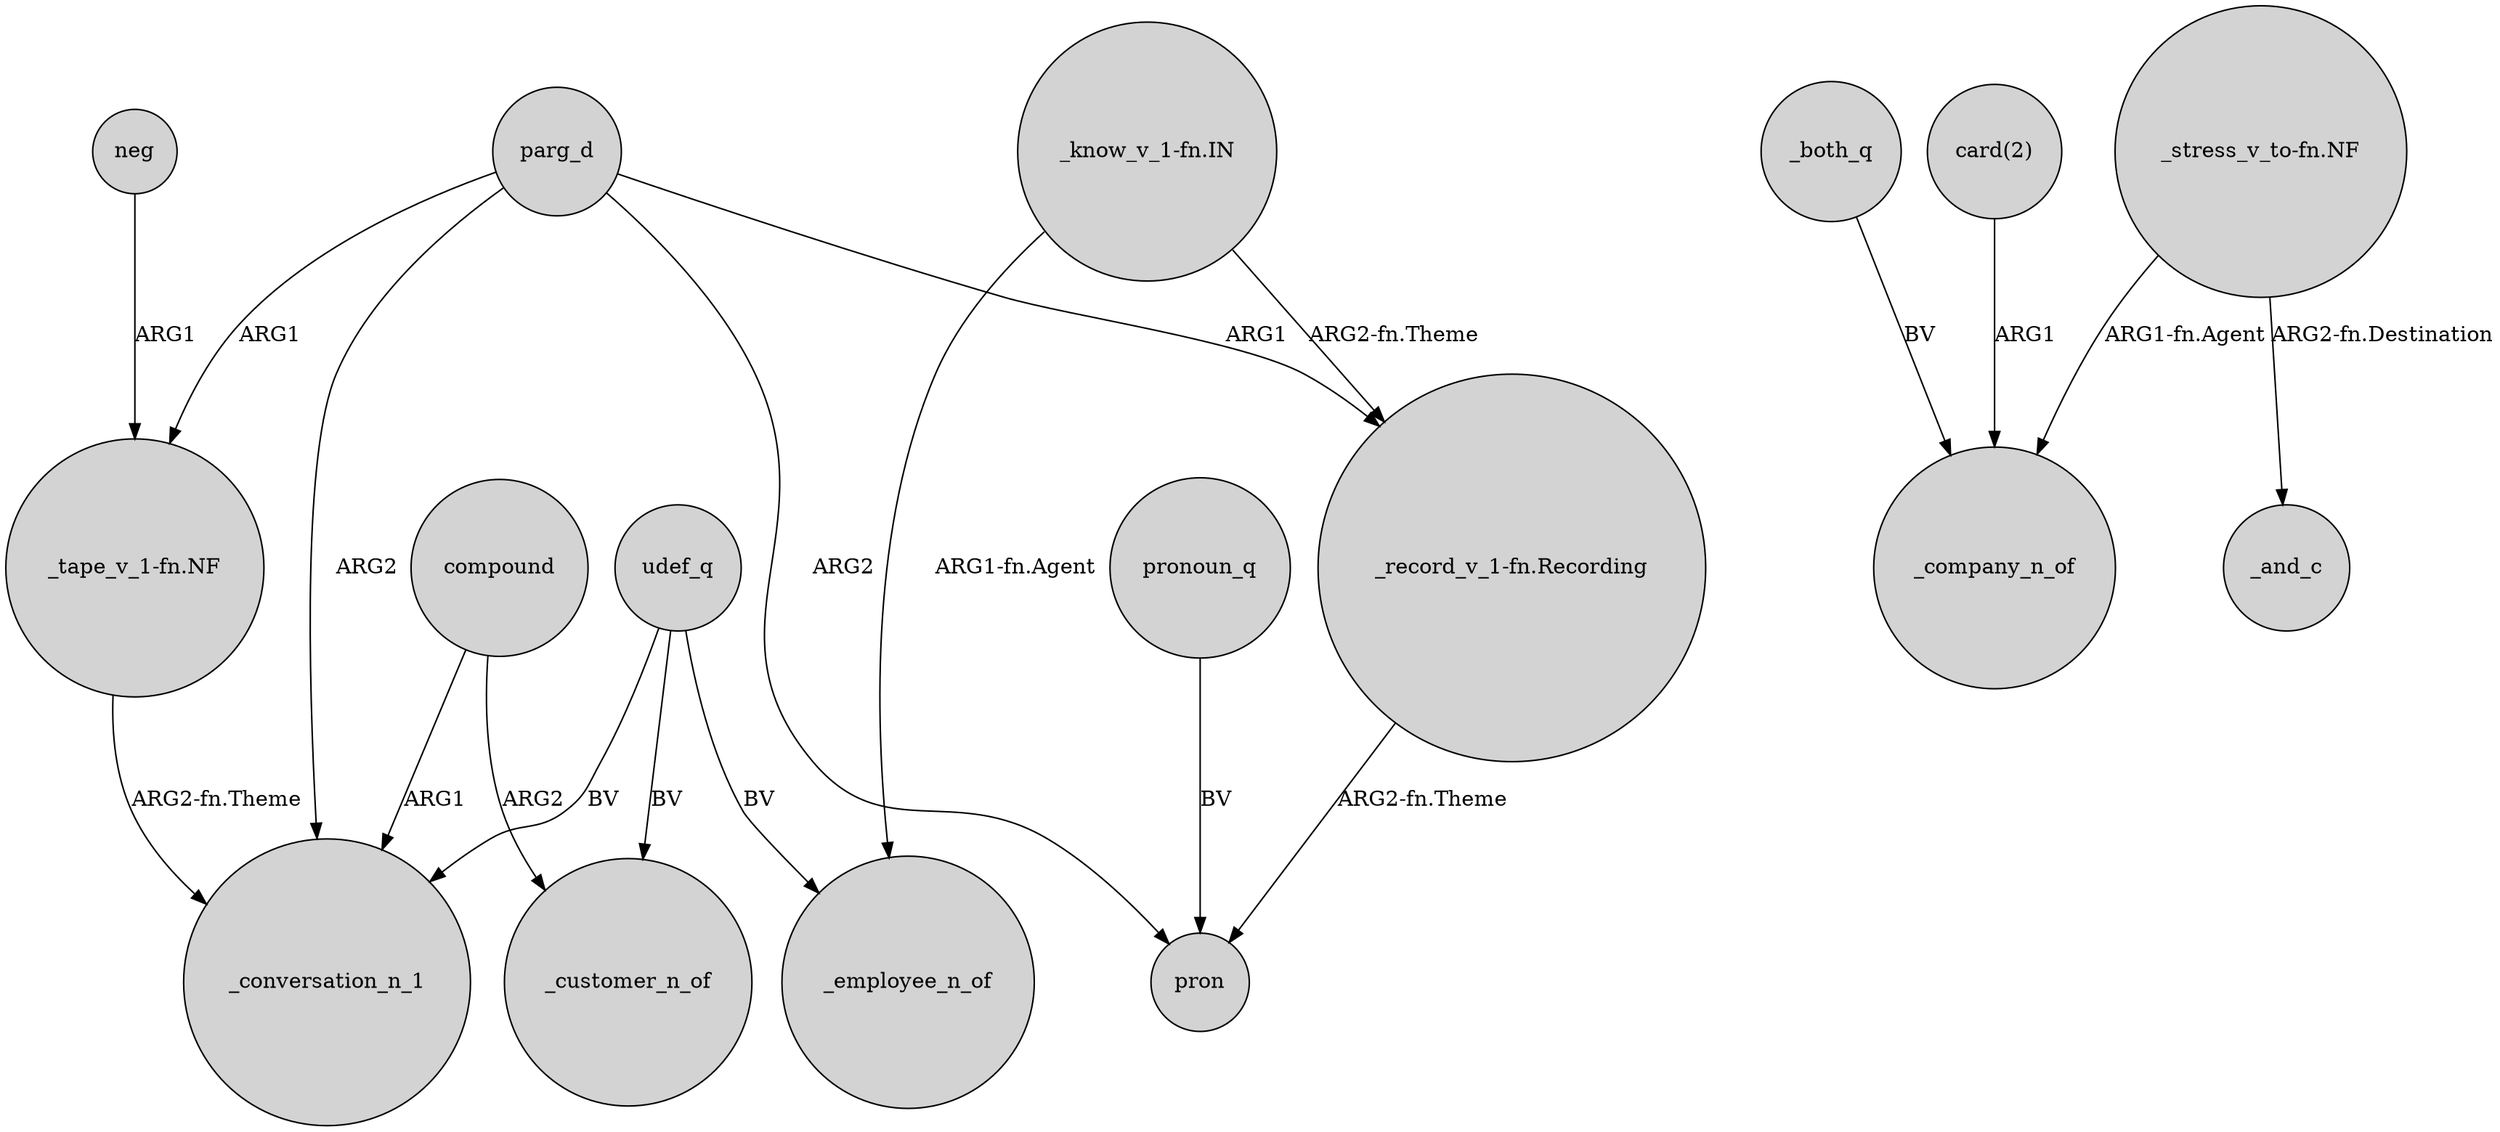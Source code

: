 digraph {
	node [shape=circle style=filled]
	neg -> "_tape_v_1-fn.NF" [label=ARG1]
	"_know_v_1-fn.IN" -> _employee_n_of [label="ARG1-fn.Agent"]
	"_know_v_1-fn.IN" -> "_record_v_1-fn.Recording" [label="ARG2-fn.Theme"]
	udef_q -> _employee_n_of [label=BV]
	compound -> _conversation_n_1 [label=ARG1]
	"_record_v_1-fn.Recording" -> pron [label="ARG2-fn.Theme"]
	parg_d -> "_tape_v_1-fn.NF" [label=ARG1]
	parg_d -> _conversation_n_1 [label=ARG2]
	parg_d -> pron [label=ARG2]
	"_tape_v_1-fn.NF" -> _conversation_n_1 [label="ARG2-fn.Theme"]
	parg_d -> "_record_v_1-fn.Recording" [label=ARG1]
	pronoun_q -> pron [label=BV]
	_both_q -> _company_n_of [label=BV]
	"_stress_v_to-fn.NF" -> _company_n_of [label="ARG1-fn.Agent"]
	udef_q -> _conversation_n_1 [label=BV]
	udef_q -> _customer_n_of [label=BV]
	"card(2)" -> _company_n_of [label=ARG1]
	"_stress_v_to-fn.NF" -> _and_c [label="ARG2-fn.Destination"]
	compound -> _customer_n_of [label=ARG2]
}
